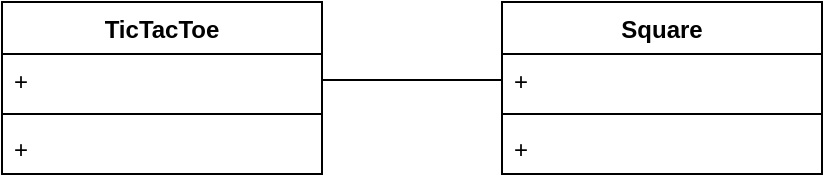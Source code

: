 <mxfile version="20.8.1" type="device"><diagram id="4D9mT9-1OI91QfW5ld0P" name="Page-1"><mxGraphModel dx="1434" dy="746" grid="1" gridSize="10" guides="1" tooltips="1" connect="1" arrows="1" fold="1" page="1" pageScale="1" pageWidth="827" pageHeight="1169" math="0" shadow="0"><root><mxCell id="0"/><mxCell id="1" parent="0"/><mxCell id="EzlCtrj32zOkCi1xKJWs-1" value="TicTacToe" style="swimlane;fontStyle=1;align=center;verticalAlign=top;childLayout=stackLayout;horizontal=1;startSize=26;horizontalStack=0;resizeParent=1;resizeParentMax=0;resizeLast=0;collapsible=1;marginBottom=0;" vertex="1" parent="1"><mxGeometry x="200" y="140" width="160" height="86" as="geometry"><mxRectangle x="200" y="140" width="100" height="30" as="alternateBounds"/></mxGeometry></mxCell><mxCell id="EzlCtrj32zOkCi1xKJWs-2" value="+" style="text;strokeColor=none;fillColor=none;align=left;verticalAlign=top;spacingLeft=4;spacingRight=4;overflow=hidden;rotatable=0;points=[[0,0.5],[1,0.5]];portConstraint=eastwest;" vertex="1" parent="EzlCtrj32zOkCi1xKJWs-1"><mxGeometry y="26" width="160" height="26" as="geometry"/></mxCell><mxCell id="EzlCtrj32zOkCi1xKJWs-3" value="" style="line;strokeWidth=1;fillColor=none;align=left;verticalAlign=middle;spacingTop=-1;spacingLeft=3;spacingRight=3;rotatable=0;labelPosition=right;points=[];portConstraint=eastwest;strokeColor=inherit;" vertex="1" parent="EzlCtrj32zOkCi1xKJWs-1"><mxGeometry y="52" width="160" height="8" as="geometry"/></mxCell><mxCell id="EzlCtrj32zOkCi1xKJWs-4" value="+ " style="text;strokeColor=none;fillColor=none;align=left;verticalAlign=top;spacingLeft=4;spacingRight=4;overflow=hidden;rotatable=0;points=[[0,0.5],[1,0.5]];portConstraint=eastwest;" vertex="1" parent="EzlCtrj32zOkCi1xKJWs-1"><mxGeometry y="60" width="160" height="26" as="geometry"/></mxCell><mxCell id="EzlCtrj32zOkCi1xKJWs-5" value="Square" style="swimlane;fontStyle=1;align=center;verticalAlign=top;childLayout=stackLayout;horizontal=1;startSize=26;horizontalStack=0;resizeParent=1;resizeParentMax=0;resizeLast=0;collapsible=1;marginBottom=0;" vertex="1" parent="1"><mxGeometry x="450" y="140" width="160" height="86" as="geometry"><mxRectangle x="200" y="140" width="100" height="30" as="alternateBounds"/></mxGeometry></mxCell><mxCell id="EzlCtrj32zOkCi1xKJWs-6" value="+" style="text;strokeColor=none;fillColor=none;align=left;verticalAlign=top;spacingLeft=4;spacingRight=4;overflow=hidden;rotatable=0;points=[[0,0.5],[1,0.5]];portConstraint=eastwest;" vertex="1" parent="EzlCtrj32zOkCi1xKJWs-5"><mxGeometry y="26" width="160" height="26" as="geometry"/></mxCell><mxCell id="EzlCtrj32zOkCi1xKJWs-7" value="" style="line;strokeWidth=1;fillColor=none;align=left;verticalAlign=middle;spacingTop=-1;spacingLeft=3;spacingRight=3;rotatable=0;labelPosition=right;points=[];portConstraint=eastwest;strokeColor=inherit;" vertex="1" parent="EzlCtrj32zOkCi1xKJWs-5"><mxGeometry y="52" width="160" height="8" as="geometry"/></mxCell><mxCell id="EzlCtrj32zOkCi1xKJWs-8" value="+ " style="text;strokeColor=none;fillColor=none;align=left;verticalAlign=top;spacingLeft=4;spacingRight=4;overflow=hidden;rotatable=0;points=[[0,0.5],[1,0.5]];portConstraint=eastwest;" vertex="1" parent="EzlCtrj32zOkCi1xKJWs-5"><mxGeometry y="60" width="160" height="26" as="geometry"/></mxCell><mxCell id="EzlCtrj32zOkCi1xKJWs-9" style="edgeStyle=orthogonalEdgeStyle;rounded=0;orthogonalLoop=1;jettySize=auto;html=1;exitX=1;exitY=0.5;exitDx=0;exitDy=0;entryX=0;entryY=0.5;entryDx=0;entryDy=0;strokeColor=default;endArrow=none;endFill=0;" edge="1" parent="1" source="EzlCtrj32zOkCi1xKJWs-2" target="EzlCtrj32zOkCi1xKJWs-6"><mxGeometry relative="1" as="geometry"/></mxCell></root></mxGraphModel></diagram></mxfile>